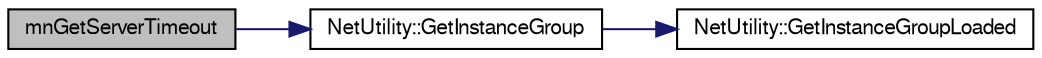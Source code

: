 digraph G
{
  edge [fontname="FreeSans",fontsize="10",labelfontname="FreeSans",labelfontsize="10"];
  node [fontname="FreeSans",fontsize="10",shape=record];
  rankdir=LR;
  Node1 [label="mnGetServerTimeout",height=0.2,width=0.4,color="black", fillcolor="grey75", style="filled" fontcolor="black"];
  Node1 -> Node2 [color="midnightblue",fontsize="10",style="solid",fontname="FreeSans"];
  Node2 [label="NetUtility::GetInstanceGroup",height=0.2,width=0.4,color="black", fillcolor="white", style="filled",URL="$class_net_utility.html#ae66ffeb5d6e0092c8bedc44f73392200"];
  Node2 -> Node3 [color="midnightblue",fontsize="10",style="solid",fontname="FreeSans"];
  Node3 [label="NetUtility::GetInstanceGroupLoaded",height=0.2,width=0.4,color="black", fillcolor="white", style="filled",URL="$class_net_utility.html#a32aef288e7a5b6d3bb0eb2fb52593d7d"];
}
